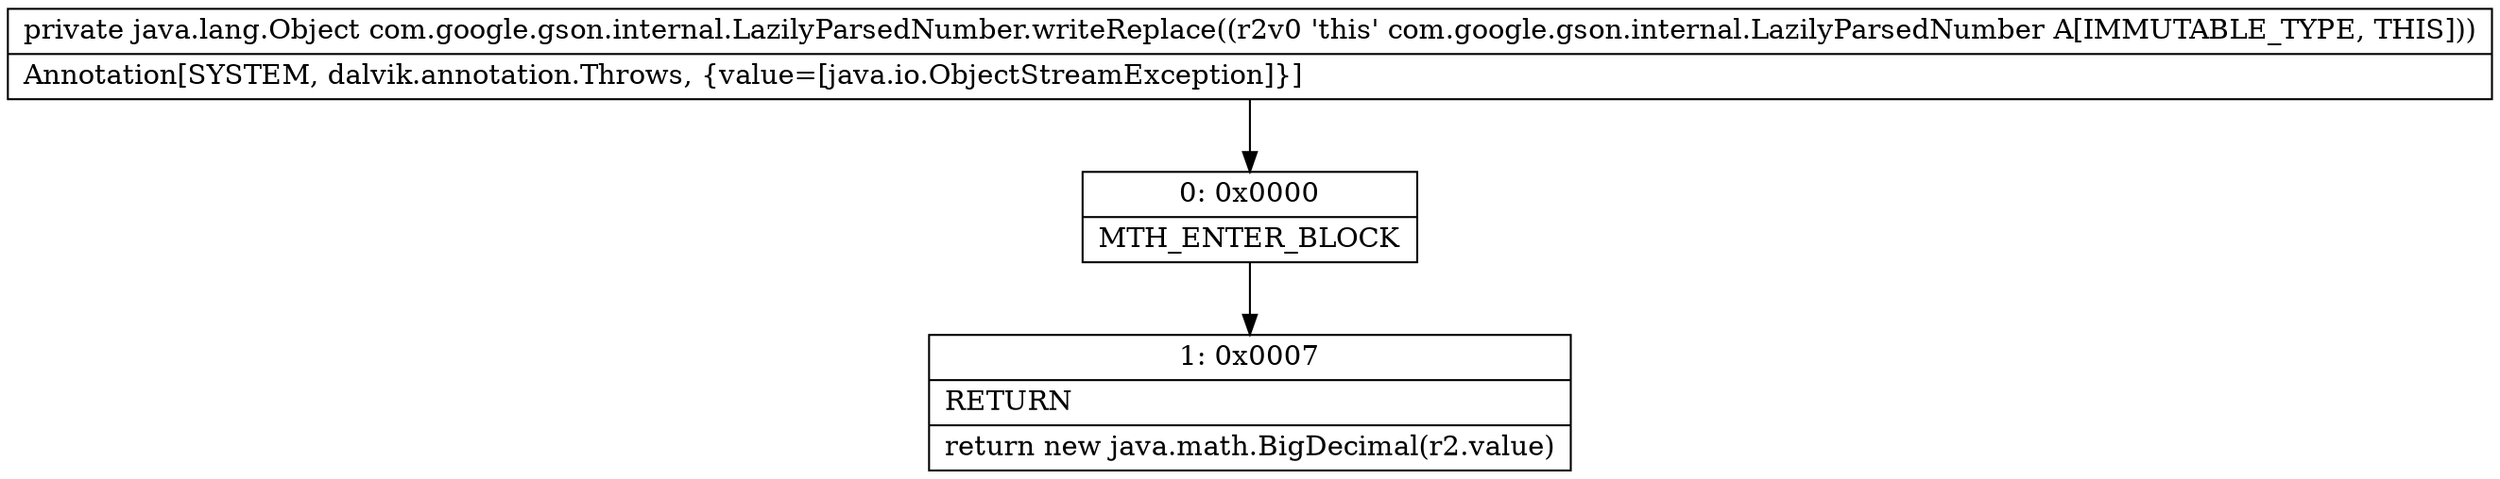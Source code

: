 digraph "CFG forcom.google.gson.internal.LazilyParsedNumber.writeReplace()Ljava\/lang\/Object;" {
Node_0 [shape=record,label="{0\:\ 0x0000|MTH_ENTER_BLOCK\l}"];
Node_1 [shape=record,label="{1\:\ 0x0007|RETURN\l|return new java.math.BigDecimal(r2.value)\l}"];
MethodNode[shape=record,label="{private java.lang.Object com.google.gson.internal.LazilyParsedNumber.writeReplace((r2v0 'this' com.google.gson.internal.LazilyParsedNumber A[IMMUTABLE_TYPE, THIS]))  | Annotation[SYSTEM, dalvik.annotation.Throws, \{value=[java.io.ObjectStreamException]\}]\l}"];
MethodNode -> Node_0;
Node_0 -> Node_1;
}

